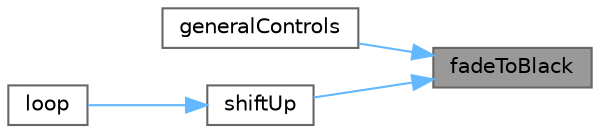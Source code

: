 digraph "fadeToBlack"
{
 // INTERACTIVE_SVG=YES
 // LATEX_PDF_SIZE
  bgcolor="transparent";
  edge [fontname=Helvetica,fontsize=10,labelfontname=Helvetica,labelfontsize=10];
  node [fontname=Helvetica,fontsize=10,shape=box,height=0.2,width=0.4];
  rankdir="RL";
  Node1 [id="Node000001",label="fadeToBlack",height=0.2,width=0.4,color="gray40", fillcolor="grey60", style="filled", fontcolor="black",tooltip=" "];
  Node1 -> Node2 [id="edge1_Node000001_Node000002",dir="back",color="steelblue1",style="solid",tooltip=" "];
  Node2 [id="Node000002",label="generalControls",height=0.2,width=0.4,color="grey40", fillcolor="white", style="filled",URL="$db/d49/_audio_2simple_2simple_8h_aa903a30ffabf496d99f9d17151899844.html#aa903a30ffabf496d99f9d17151899844",tooltip=" "];
  Node1 -> Node3 [id="edge2_Node000001_Node000003",dir="back",color="steelblue1",style="solid",tooltip=" "];
  Node3 [id="Node000003",label="shiftUp",height=0.2,width=0.4,color="grey40", fillcolor="white", style="filled",URL="$db/d49/_audio_2simple_2simple_8h_a14465a272f307648128a667b03e3fa31.html#a14465a272f307648128a667b03e3fa31",tooltip=" "];
  Node3 -> Node4 [id="edge3_Node000003_Node000004",dir="back",color="steelblue1",style="solid",tooltip=" "];
  Node4 [id="Node000004",label="loop",height=0.2,width=0.4,color="grey40", fillcolor="white", style="filled",URL="$db/d49/_audio_2simple_2simple_8h_afe461d27b9c48d5921c00d521181f12f.html#afe461d27b9c48d5921c00d521181f12f",tooltip=" "];
}

